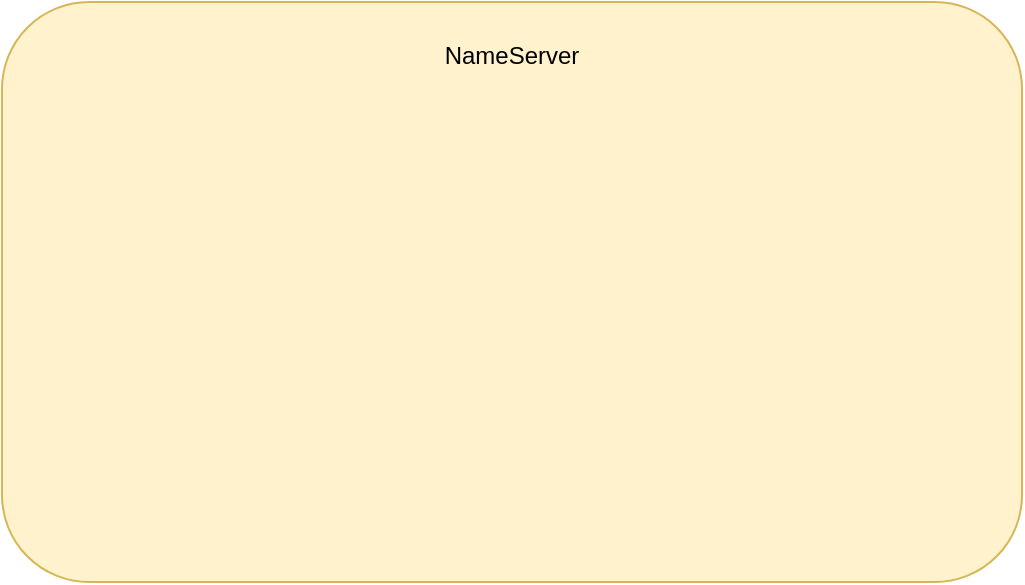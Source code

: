 <mxfile version="27.1.6">
  <diagram name="第 1 页" id="tWz-6kfLcUHe4-ARBxDN">
    <mxGraphModel dx="868" dy="513" grid="1" gridSize="10" guides="1" tooltips="1" connect="1" arrows="1" fold="1" page="1" pageScale="1" pageWidth="827" pageHeight="1169" math="0" shadow="0">
      <root>
        <mxCell id="0" />
        <mxCell id="1" parent="0" />
        <mxCell id="YASIqn7XMfSkgQsTl-rl-1" value="&lt;div style=&quot;padding-top: 0px; padding-left: 0px; padding-right: 0px; margin-top: -240px; margin-left: 0px;&quot;&gt;NameServer&lt;/div&gt;" style="rounded=1;whiteSpace=wrap;html=1;align=center;fillColor=#fff2cc;strokeColor=#d6b656;" vertex="1" parent="1">
          <mxGeometry x="159" y="50" width="510" height="290" as="geometry" />
        </mxCell>
      </root>
    </mxGraphModel>
  </diagram>
</mxfile>
